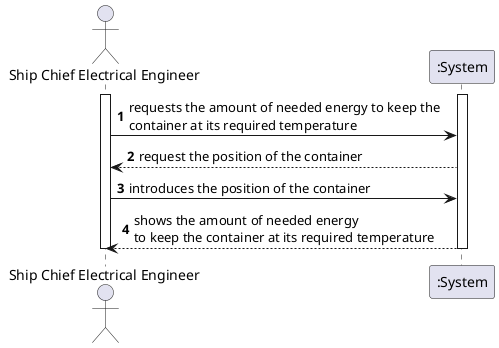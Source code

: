 @startuml
'https://plantuml.com/sequence-diagram

autonumber

actor " Ship Chief Electrical Engineer" as SCEE
participant ":System" as S
activate SCEE
activate S
SCEE -> S: requests the amount of needed energy to keep the\ncontainer at its required temperature
SCEE <-- S: request the position of the container
SCEE -> S: introduces the position of the container
SCEE <-- S: shows the amount of needed energy \nto keep the container at its required temperature
deactivate S
deactivate SCEE
@enduml
